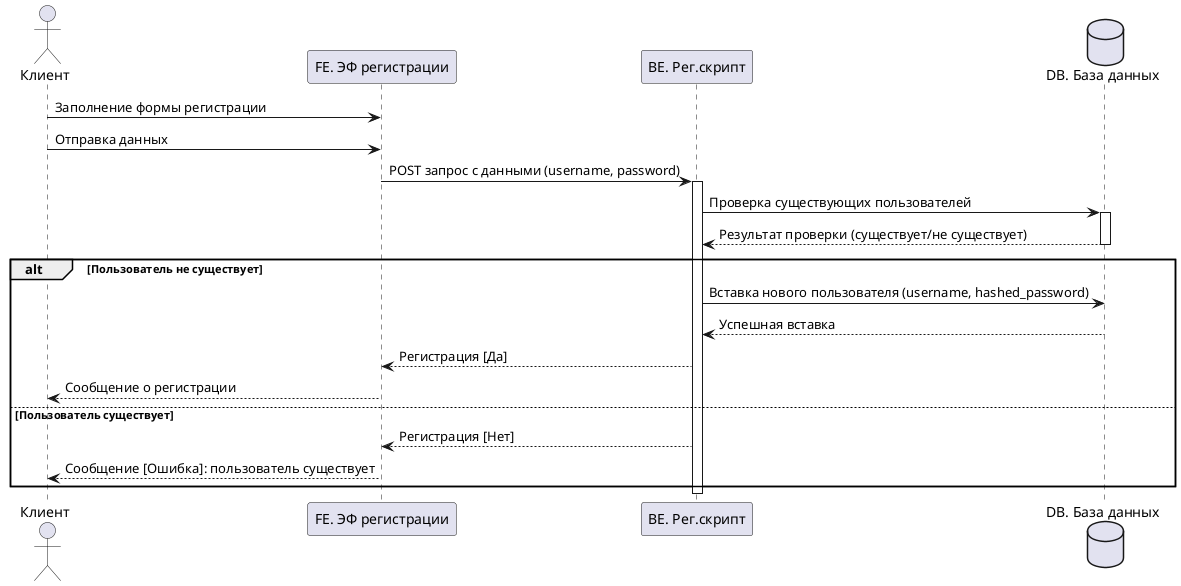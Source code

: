 @startuml
    actor "Клиент" as user
    participant "FE. ЭФ регистрации" as reg_form
    participant "BE. Рег.скрипт" as reg_script
    database "DB. База данных" as db

    user -> reg_form: Заполнение формы регистрации
    reg_form <- user: Отправка данных
    reg_form -> reg_script: POST запрос с данными (username, password)
    activate reg_script

    reg_script -> db: Проверка существующих пользователей
    activate db
    db --> reg_script: Результат проверки (существует/не существует)
    deactivate db

    alt Пользователь не существует
        reg_script -> db: Вставка нового пользователя (username, hashed_password)
        db --> reg_script: Успешная вставка
        reg_script --> reg_form: Регистрация [Да]
        reg_form --> user: Сообщение о регистрации
    else Пользователь существует
        reg_script --> reg_form : Регистрация [Нет]
        reg_form --> user: Сообщение [Ошибка]: пользователь существует
    end

    deactivate reg_script
@enduml